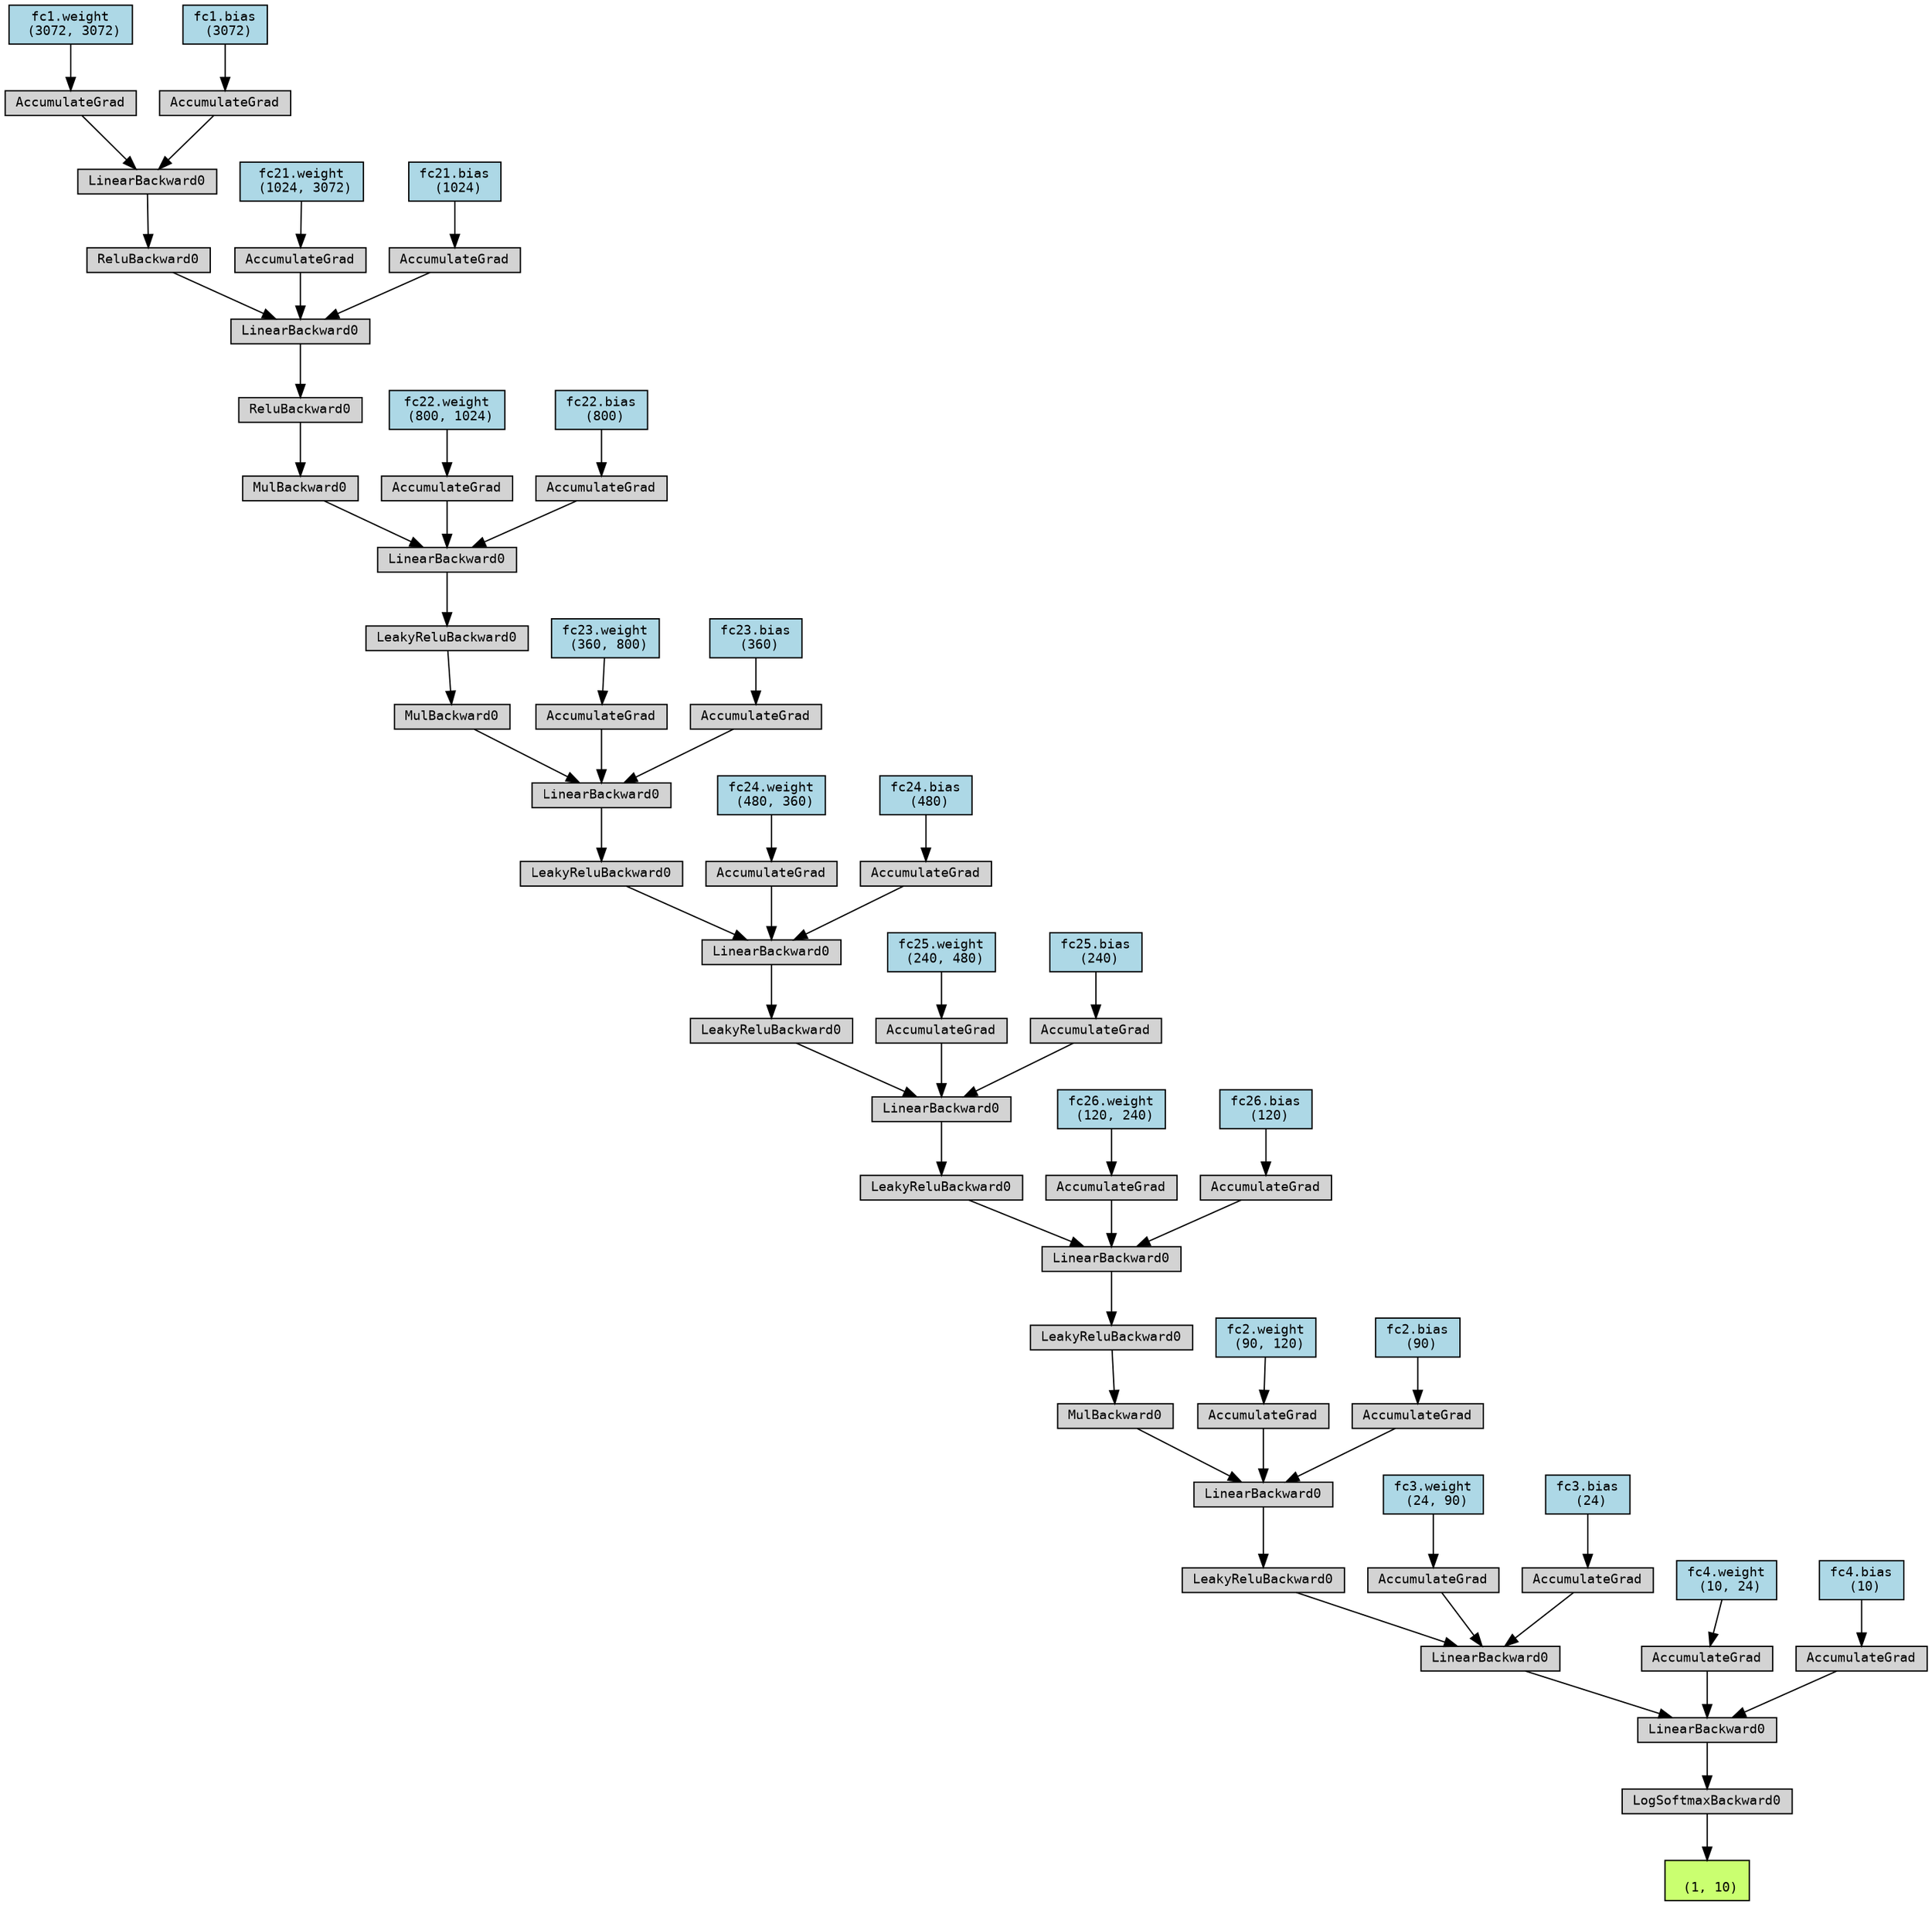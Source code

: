 digraph {
	graph [size="18.75,18.75"]
	node [align=left fontname=monospace fontsize=10 height=0.2 ranksep=0.1 shape=box style=filled]
	7683320912 [label="
 (1, 10)" fillcolor=darkolivegreen1]
	7683141504 [label=LogSoftmaxBackward0]
	7683139776 -> 7683141504
	7683139776 [label=LinearBackward0]
	7683136176 -> 7683139776
	7683136176 [label=LinearBackward0]
	7691918960 -> 7683136176
	7691918960 [label=LeakyReluBackward0]
	7691919008 -> 7691918960
	7691919008 [label=LinearBackward0]
	7691918912 -> 7691919008
	7691918912 [label=MulBackward0]
	7691919248 -> 7691918912
	7691919248 [label=LeakyReluBackward0]
	7691916752 -> 7691919248
	7691916752 [label=LinearBackward0]
	7691918672 -> 7691916752
	7691918672 [label=LeakyReluBackward0]
	7691918480 -> 7691918672
	7691918480 [label=LinearBackward0]
	7691918432 -> 7691918480
	7691918432 [label=LeakyReluBackward0]
	7691918240 -> 7691918432
	7691918240 [label=LinearBackward0]
	7691918144 -> 7691918240
	7691918144 [label=LeakyReluBackward0]
	7691917952 -> 7691918144
	7691917952 [label=LinearBackward0]
	7691917856 -> 7691917952
	7691917856 [label=MulBackward0]
	7691917664 -> 7691917856
	7691917664 [label=LeakyReluBackward0]
	7691917568 -> 7691917664
	7691917568 [label=LinearBackward0]
	7691917472 -> 7691917568
	7691917472 [label=MulBackward0]
	7691917280 -> 7691917472
	7691917280 [label=ReluBackward0]
	7691917184 -> 7691917280
	7691917184 [label=LinearBackward0]
	7691917088 -> 7691917184
	7691917088 [label=ReluBackward0]
	7691916704 -> 7691917088
	7691916704 [label=LinearBackward0]
	7691914928 -> 7691916704
	7683315872 [label="fc1.weight
 (3072, 3072)" fillcolor=lightblue]
	7683315872 -> 7691914928
	7691914928 [label=AccumulateGrad]
	7691916560 -> 7691916704
	7683312432 [label="fc1.bias
 (3072)" fillcolor=lightblue]
	7683312432 -> 7691916560
	7691916560 [label=AccumulateGrad]
	7691917040 -> 7691917184
	7679928304 [label="fc21.weight
 (1024, 3072)" fillcolor=lightblue]
	7679928304 -> 7691917040
	7691917040 [label=AccumulateGrad]
	7691917376 -> 7691917184
	7682119200 [label="fc21.bias
 (1024)" fillcolor=lightblue]
	7682119200 -> 7691917376
	7691917376 [label=AccumulateGrad]
	7691917424 -> 7691917568
	7682121200 [label="fc22.weight
 (800, 1024)" fillcolor=lightblue]
	7682121200 -> 7691917424
	7691917424 [label=AccumulateGrad]
	7691917760 -> 7691917568
	7683234592 [label="fc22.bias
 (800)" fillcolor=lightblue]
	7683234592 -> 7691917760
	7691917760 [label=AccumulateGrad]
	7691917808 -> 7691917952
	7683234992 [label="fc23.weight
 (360, 800)" fillcolor=lightblue]
	7683234992 -> 7691917808
	7691917808 [label=AccumulateGrad]
	7691918048 -> 7691917952
	7683314912 [label="fc23.bias
 (360)" fillcolor=lightblue]
	7683314912 -> 7691918048
	7691918048 [label=AccumulateGrad]
	7691918096 -> 7691918240
	7683315552 [label="fc24.weight
 (480, 360)" fillcolor=lightblue]
	7683315552 -> 7691918096
	7691918096 [label=AccumulateGrad]
	7691918336 -> 7691918240
	7683311632 [label="fc24.bias
 (480)" fillcolor=lightblue]
	7683311632 -> 7691918336
	7691918336 [label=AccumulateGrad]
	7691918384 -> 7691918480
	7683312032 [label="fc25.weight
 (240, 480)" fillcolor=lightblue]
	7683312032 -> 7691918384
	7691918384 [label=AccumulateGrad]
	7691918576 -> 7691918480
	7683311072 [label="fc25.bias
 (240)" fillcolor=lightblue]
	7683311072 -> 7691918576
	7691918576 [label=AccumulateGrad]
	7691918528 -> 7691916752
	7683311392 [label="fc26.weight
 (120, 240)" fillcolor=lightblue]
	7683311392 -> 7691918528
	7691918528 [label=AccumulateGrad]
	7691919152 -> 7691916752
	7683314112 [label="fc26.bias
 (120)" fillcolor=lightblue]
	7683314112 -> 7691919152
	7691919152 [label=AccumulateGrad]
	7691918864 -> 7691919008
	7683314272 [label="fc2.weight
 (90, 120)" fillcolor=lightblue]
	7683314272 -> 7691918864
	7691918864 [label=AccumulateGrad]
	7691918768 -> 7691919008
	7683312752 [label="fc2.bias
 (90)" fillcolor=lightblue]
	7683312752 -> 7691918768
	7691918768 [label=AccumulateGrad]
	7691919104 -> 7683136176
	7683314752 [label="fc3.weight
 (24, 90)" fillcolor=lightblue]
	7683314752 -> 7691919104
	7691919104 [label=AccumulateGrad]
	7691919056 -> 7683136176
	7683312112 [label="fc3.bias
 (24)" fillcolor=lightblue]
	7683312112 -> 7691919056
	7691919056 [label=AccumulateGrad]
	7683145344 -> 7683139776
	7683313232 [label="fc4.weight
 (10, 24)" fillcolor=lightblue]
	7683313232 -> 7683145344
	7683145344 [label=AccumulateGrad]
	7683141936 -> 7683139776
	7683313312 [label="fc4.bias
 (10)" fillcolor=lightblue]
	7683313312 -> 7683141936
	7683141936 [label=AccumulateGrad]
	7683141504 -> 7683320912
}

